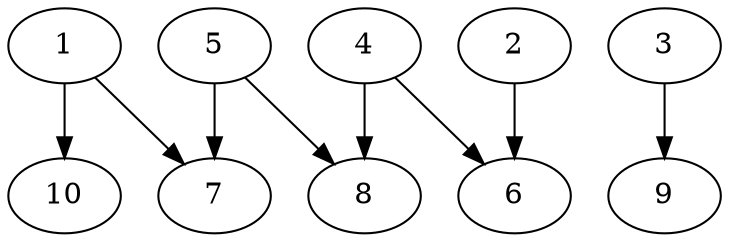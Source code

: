 // DAG automatically generated by daggen at Thu Oct  3 13:58:06 2019
// ./daggen --dot -n 10 --ccr 0.3 --fat 0.9 --regular 0.7 --density 0.5 --mindata 5242880 --maxdata 52428800 
digraph G {
  1 [size="109240320", alpha="0.05", expect_size="32772096"] 
  1 -> 7 [size ="32772096"]
  1 -> 10 [size ="32772096"]
  2 [size="91200853", alpha="0.10", expect_size="27360256"] 
  2 -> 6 [size ="27360256"]
  3 [size="91330560", alpha="0.18", expect_size="27399168"] 
  3 -> 9 [size ="27399168"]
  4 [size="65989973", alpha="0.00", expect_size="19796992"] 
  4 -> 6 [size ="19796992"]
  4 -> 8 [size ="19796992"]
  5 [size="128331093", alpha="0.11", expect_size="38499328"] 
  5 -> 7 [size ="38499328"]
  5 -> 8 [size ="38499328"]
  6 [size="84944213", alpha="0.18", expect_size="25483264"] 
  7 [size="48735573", alpha="0.19", expect_size="14620672"] 
  8 [size="43332267", alpha="0.01", expect_size="12999680"] 
  9 [size="117367467", alpha="0.15", expect_size="35210240"] 
  10 [size="34218667", alpha="0.19", expect_size="10265600"] 
}
